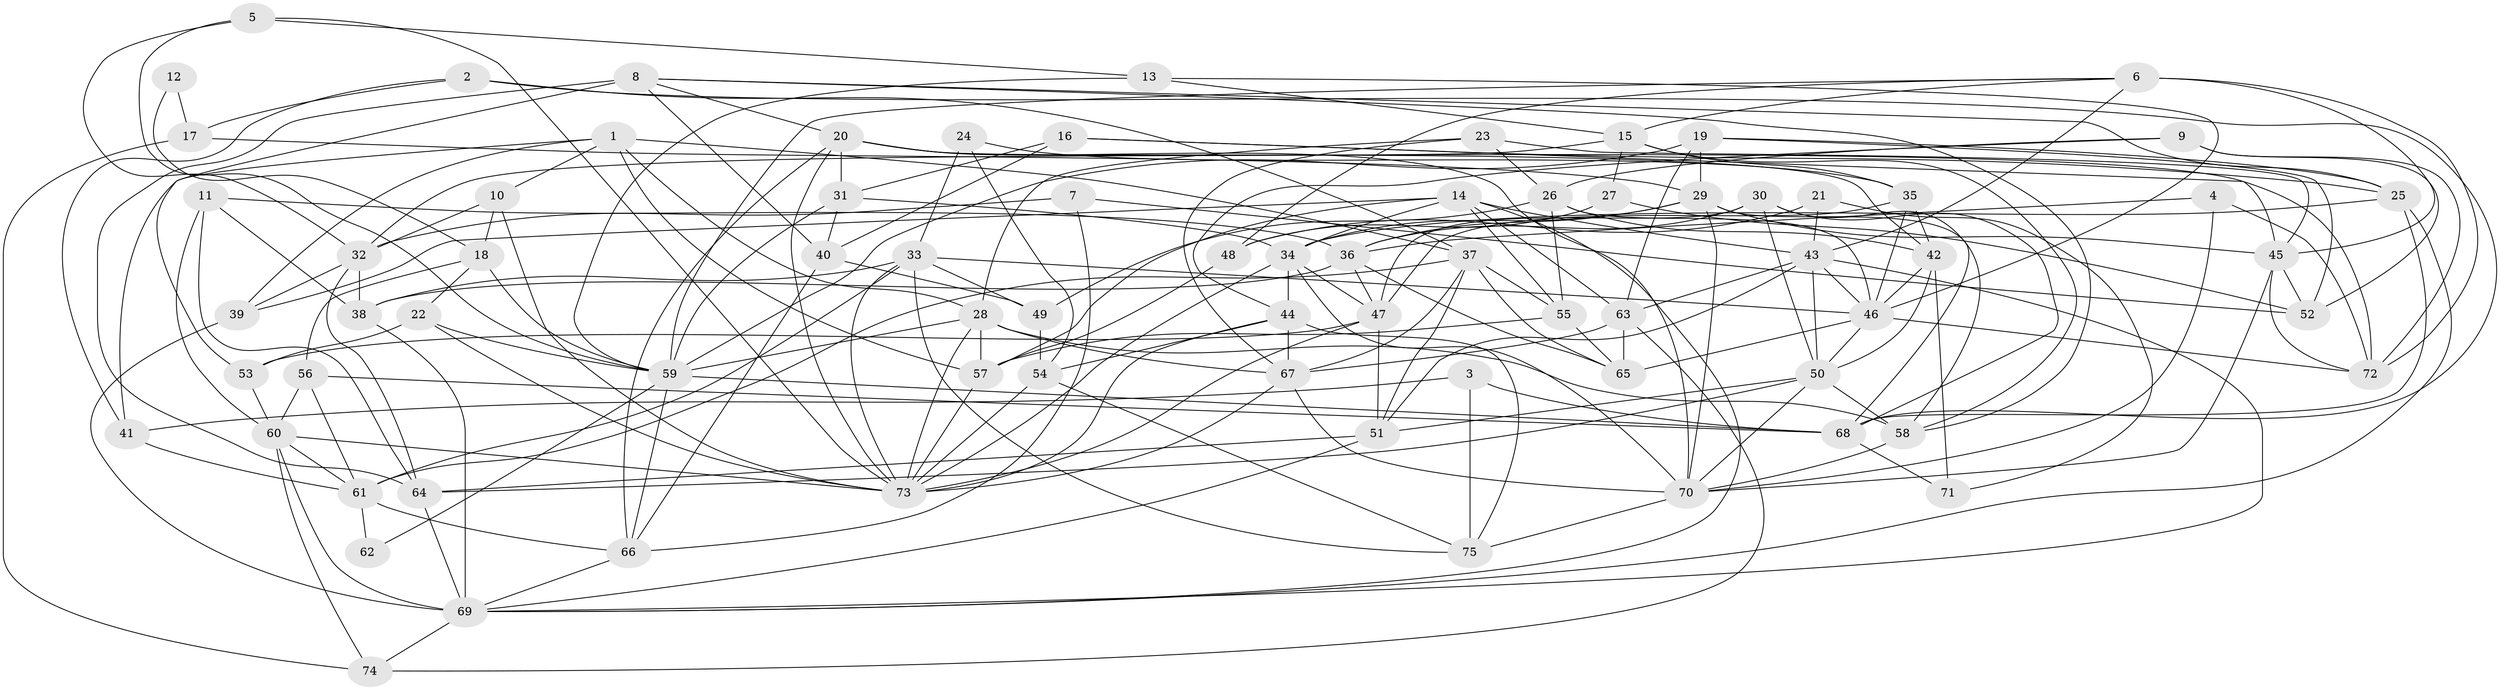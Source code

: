 // original degree distribution, {4: 0.3221476510067114, 6: 0.0738255033557047, 3: 0.26174496644295303, 2: 0.11409395973154363, 5: 0.18120805369127516, 7: 0.03355704697986577, 8: 0.006711409395973154, 9: 0.006711409395973154}
// Generated by graph-tools (version 1.1) at 2025/37/03/04/25 23:37:06]
// undirected, 75 vertices, 209 edges
graph export_dot {
  node [color=gray90,style=filled];
  1;
  2;
  3;
  4;
  5;
  6;
  7;
  8;
  9;
  10;
  11;
  12;
  13;
  14;
  15;
  16;
  17;
  18;
  19;
  20;
  21;
  22;
  23;
  24;
  25;
  26;
  27;
  28;
  29;
  30;
  31;
  32;
  33;
  34;
  35;
  36;
  37;
  38;
  39;
  40;
  41;
  42;
  43;
  44;
  45;
  46;
  47;
  48;
  49;
  50;
  51;
  52;
  53;
  54;
  55;
  56;
  57;
  58;
  59;
  60;
  61;
  62;
  63;
  64;
  65;
  66;
  67;
  68;
  69;
  70;
  71;
  72;
  73;
  74;
  75;
  1 -- 10 [weight=1.0];
  1 -- 28 [weight=1.0];
  1 -- 37 [weight=1.0];
  1 -- 39 [weight=1.0];
  1 -- 41 [weight=1.0];
  1 -- 57 [weight=1.0];
  2 -- 17 [weight=1.0];
  2 -- 37 [weight=1.0];
  2 -- 41 [weight=1.0];
  2 -- 68 [weight=1.0];
  3 -- 41 [weight=2.0];
  3 -- 68 [weight=1.0];
  3 -- 75 [weight=2.0];
  4 -- 36 [weight=1.0];
  4 -- 70 [weight=2.0];
  4 -- 72 [weight=1.0];
  5 -- 13 [weight=1.0];
  5 -- 32 [weight=1.0];
  5 -- 59 [weight=1.0];
  5 -- 73 [weight=1.0];
  6 -- 15 [weight=1.0];
  6 -- 43 [weight=1.0];
  6 -- 45 [weight=1.0];
  6 -- 48 [weight=1.0];
  6 -- 59 [weight=1.0];
  6 -- 72 [weight=2.0];
  7 -- 32 [weight=1.0];
  7 -- 52 [weight=2.0];
  7 -- 66 [weight=1.0];
  8 -- 20 [weight=1.0];
  8 -- 25 [weight=1.0];
  8 -- 40 [weight=1.0];
  8 -- 53 [weight=2.0];
  8 -- 58 [weight=1.0];
  8 -- 64 [weight=2.0];
  9 -- 26 [weight=1.0];
  9 -- 44 [weight=1.0];
  9 -- 52 [weight=1.0];
  9 -- 72 [weight=1.0];
  10 -- 18 [weight=1.0];
  10 -- 32 [weight=1.0];
  10 -- 73 [weight=1.0];
  11 -- 36 [weight=1.0];
  11 -- 38 [weight=2.0];
  11 -- 60 [weight=1.0];
  11 -- 64 [weight=1.0];
  12 -- 17 [weight=1.0];
  12 -- 18 [weight=1.0];
  13 -- 15 [weight=1.0];
  13 -- 46 [weight=1.0];
  13 -- 59 [weight=1.0];
  14 -- 34 [weight=1.0];
  14 -- 39 [weight=1.0];
  14 -- 43 [weight=1.0];
  14 -- 55 [weight=1.0];
  14 -- 57 [weight=1.0];
  14 -- 63 [weight=1.0];
  14 -- 69 [weight=1.0];
  15 -- 27 [weight=1.0];
  15 -- 32 [weight=1.0];
  15 -- 35 [weight=1.0];
  15 -- 58 [weight=1.0];
  16 -- 25 [weight=1.0];
  16 -- 31 [weight=1.0];
  16 -- 40 [weight=1.0];
  16 -- 45 [weight=1.0];
  17 -- 29 [weight=1.0];
  17 -- 74 [weight=1.0];
  18 -- 22 [weight=1.0];
  18 -- 56 [weight=1.0];
  18 -- 59 [weight=2.0];
  19 -- 25 [weight=1.0];
  19 -- 29 [weight=1.0];
  19 -- 52 [weight=1.0];
  19 -- 59 [weight=1.0];
  19 -- 63 [weight=1.0];
  20 -- 31 [weight=1.0];
  20 -- 42 [weight=1.0];
  20 -- 66 [weight=1.0];
  20 -- 70 [weight=1.0];
  20 -- 72 [weight=1.0];
  20 -- 73 [weight=1.0];
  21 -- 43 [weight=1.0];
  21 -- 48 [weight=1.0];
  21 -- 71 [weight=1.0];
  22 -- 53 [weight=1.0];
  22 -- 59 [weight=1.0];
  22 -- 73 [weight=1.0];
  23 -- 26 [weight=1.0];
  23 -- 28 [weight=1.0];
  23 -- 45 [weight=1.0];
  23 -- 67 [weight=1.0];
  24 -- 33 [weight=1.0];
  24 -- 35 [weight=1.0];
  24 -- 54 [weight=1.0];
  25 -- 34 [weight=1.0];
  25 -- 68 [weight=1.0];
  25 -- 69 [weight=1.0];
  26 -- 42 [weight=1.0];
  26 -- 46 [weight=1.0];
  26 -- 49 [weight=1.0];
  26 -- 55 [weight=1.0];
  27 -- 48 [weight=1.0];
  27 -- 52 [weight=1.0];
  28 -- 57 [weight=1.0];
  28 -- 58 [weight=1.0];
  28 -- 59 [weight=1.0];
  28 -- 67 [weight=1.0];
  28 -- 73 [weight=1.0];
  29 -- 34 [weight=1.0];
  29 -- 36 [weight=2.0];
  29 -- 45 [weight=1.0];
  29 -- 68 [weight=1.0];
  29 -- 70 [weight=1.0];
  30 -- 36 [weight=1.0];
  30 -- 47 [weight=1.0];
  30 -- 50 [weight=1.0];
  30 -- 58 [weight=1.0];
  30 -- 68 [weight=1.0];
  31 -- 34 [weight=1.0];
  31 -- 40 [weight=1.0];
  31 -- 59 [weight=1.0];
  32 -- 38 [weight=1.0];
  32 -- 39 [weight=1.0];
  32 -- 64 [weight=1.0];
  33 -- 38 [weight=1.0];
  33 -- 46 [weight=1.0];
  33 -- 49 [weight=1.0];
  33 -- 61 [weight=2.0];
  33 -- 73 [weight=1.0];
  33 -- 75 [weight=1.0];
  34 -- 44 [weight=1.0];
  34 -- 47 [weight=1.0];
  34 -- 70 [weight=1.0];
  34 -- 73 [weight=1.0];
  35 -- 42 [weight=1.0];
  35 -- 46 [weight=1.0];
  35 -- 47 [weight=1.0];
  36 -- 38 [weight=2.0];
  36 -- 47 [weight=2.0];
  36 -- 65 [weight=1.0];
  37 -- 51 [weight=1.0];
  37 -- 55 [weight=1.0];
  37 -- 61 [weight=1.0];
  37 -- 65 [weight=1.0];
  37 -- 67 [weight=1.0];
  38 -- 69 [weight=2.0];
  39 -- 69 [weight=1.0];
  40 -- 49 [weight=1.0];
  40 -- 66 [weight=1.0];
  41 -- 61 [weight=1.0];
  42 -- 46 [weight=1.0];
  42 -- 50 [weight=1.0];
  42 -- 71 [weight=1.0];
  43 -- 46 [weight=1.0];
  43 -- 50 [weight=1.0];
  43 -- 51 [weight=1.0];
  43 -- 63 [weight=1.0];
  43 -- 69 [weight=1.0];
  44 -- 54 [weight=1.0];
  44 -- 67 [weight=1.0];
  44 -- 73 [weight=1.0];
  44 -- 75 [weight=1.0];
  45 -- 52 [weight=1.0];
  45 -- 70 [weight=1.0];
  45 -- 72 [weight=1.0];
  46 -- 50 [weight=1.0];
  46 -- 65 [weight=1.0];
  46 -- 72 [weight=1.0];
  47 -- 51 [weight=1.0];
  47 -- 53 [weight=1.0];
  47 -- 73 [weight=1.0];
  48 -- 57 [weight=1.0];
  49 -- 54 [weight=1.0];
  50 -- 51 [weight=1.0];
  50 -- 58 [weight=1.0];
  50 -- 64 [weight=1.0];
  50 -- 70 [weight=1.0];
  51 -- 64 [weight=1.0];
  51 -- 69 [weight=1.0];
  53 -- 60 [weight=1.0];
  54 -- 73 [weight=1.0];
  54 -- 75 [weight=1.0];
  55 -- 57 [weight=1.0];
  55 -- 65 [weight=1.0];
  56 -- 60 [weight=1.0];
  56 -- 61 [weight=1.0];
  56 -- 68 [weight=1.0];
  57 -- 73 [weight=1.0];
  58 -- 70 [weight=1.0];
  59 -- 62 [weight=1.0];
  59 -- 66 [weight=1.0];
  59 -- 68 [weight=1.0];
  60 -- 61 [weight=1.0];
  60 -- 69 [weight=1.0];
  60 -- 73 [weight=1.0];
  60 -- 74 [weight=1.0];
  61 -- 62 [weight=1.0];
  61 -- 66 [weight=1.0];
  63 -- 65 [weight=1.0];
  63 -- 67 [weight=1.0];
  63 -- 74 [weight=1.0];
  64 -- 69 [weight=1.0];
  66 -- 69 [weight=1.0];
  67 -- 70 [weight=1.0];
  67 -- 73 [weight=1.0];
  68 -- 71 [weight=1.0];
  69 -- 74 [weight=1.0];
  70 -- 75 [weight=1.0];
}
